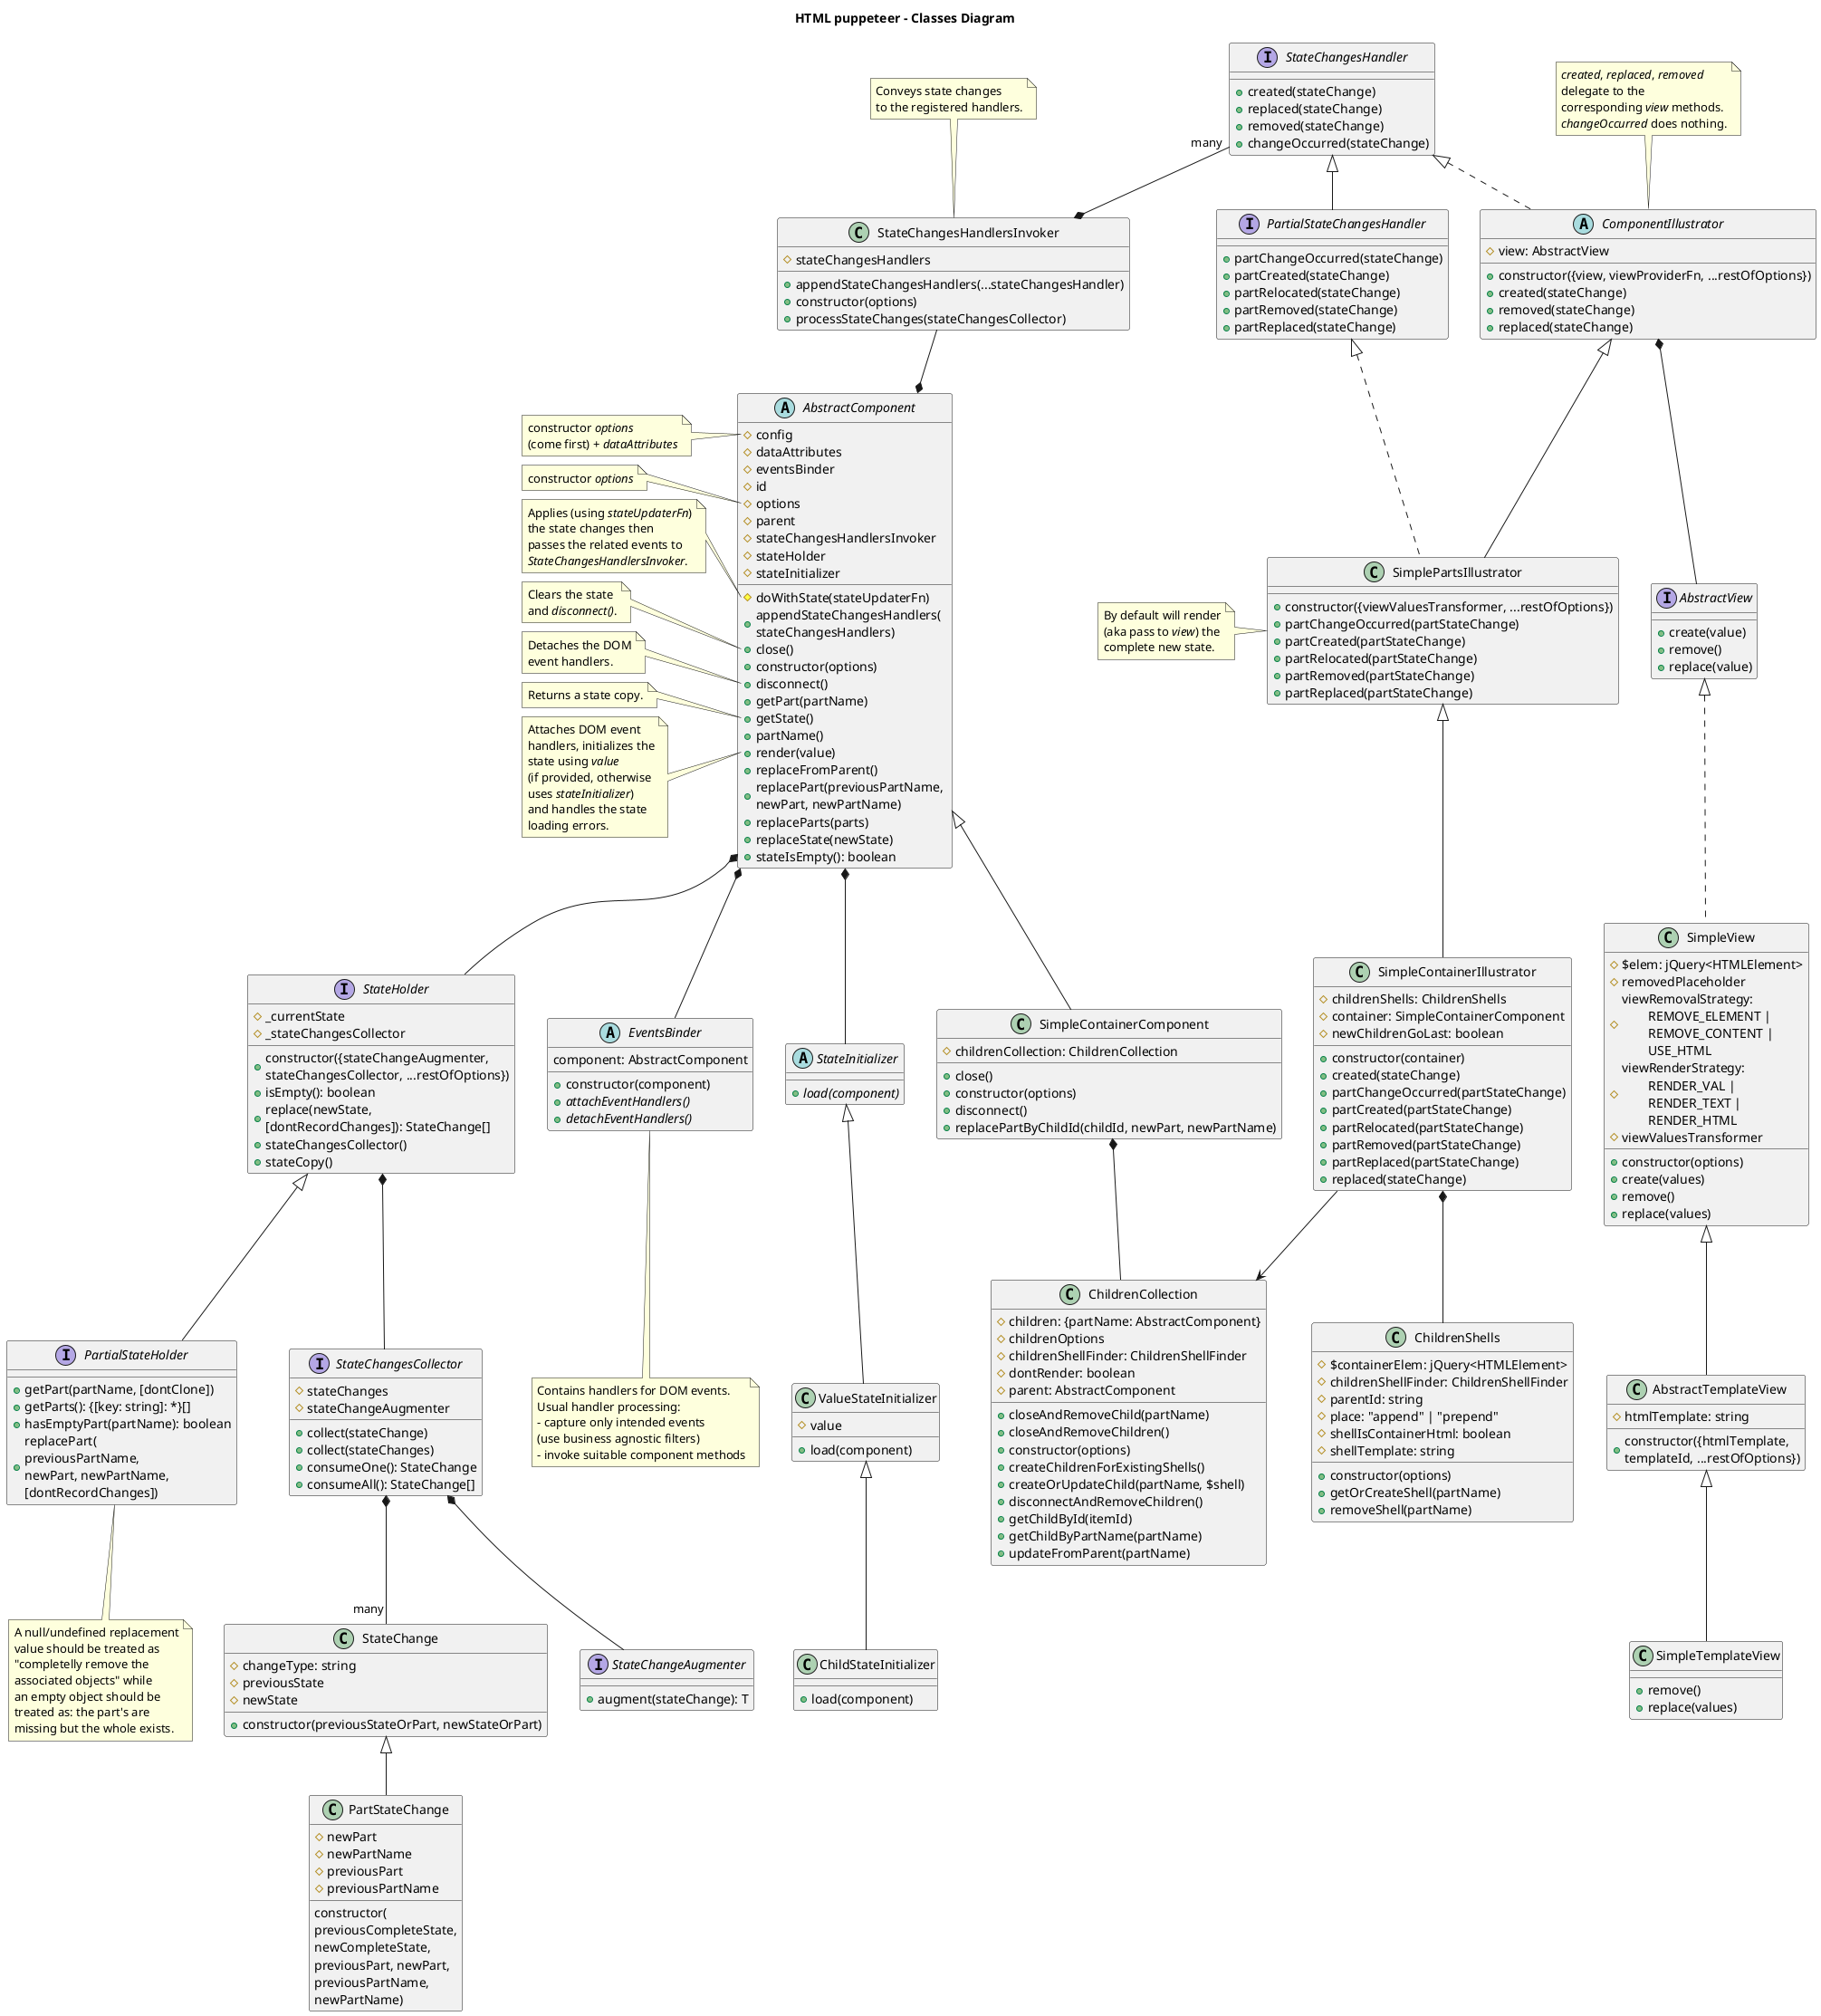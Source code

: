 @startuml

title HTML puppeteer - Classes Diagram

abstract AbstractComponent {
  #config
  #dataAttributes
  #eventsBinder
  #id
  #options
  #parent
  #stateChangesHandlersInvoker
  #stateHolder
  #stateInitializer
  #doWithState(stateUpdaterFn)
  +appendStateChangesHandlers(\nstateChangesHandlers)
  +close()
  +constructor(options)
  +disconnect()
  +getPart(partName)
  +getState()
  +partName()
  +render(value)
  +replaceFromParent()
  +replacePart(previousPartName, \nnewPart, newPartName)
  +replaceParts(parts)
  +replaceState(newState)
  +stateIsEmpty(): boolean
}

/'note top of AbstractComponent
  Contains methods
  usually doing these:

  - receive a (DOM) event
  - analyze the event
  - change the state using
  <i>doWithState(fn(stateHolder))</i>
end note'/

/'  State changing methods
  might use <i>syncState()</i>.
end note'/

/'note left of AbstractComponent::constructor
<i>config</i> parameter is used
to set/initialize any field.

If too complex <i>config</i> could
actually be a <i>configurer</i> class.

An important <i>config</i> attribute
is the component's DOM element
which usually will already exist.
end note'/

/'note left of AbstractComponent::domElement
Is the component's DOM element
which for parent/root components
will usually already exist.
Part owner components on the
other hand should be able to
create and identify it by only
using the state; e.g. dom
element's id could be <i>partName</i>.
end note'/

note left of AbstractComponent::config
constructor <i>options</i>
(come first) + <i>dataAttributes</i>
end note

note left of AbstractComponent::options
constructor <i>options</i>
end note

note left of AbstractComponent::doWithState
Applies (using <i>stateUpdaterFn</i>)
the state changes then
passes the related events to
<i>StateChangesHandlersInvoker</i>.
end note

note left of AbstractComponent::"close()"
Clears the state
and <i>disconnect()</i>.
end note

note left of AbstractComponent::"disconnect()"
Detaches the DOM
event handlers.
end note

/'note left of AbstractComponent::syncState
Synchronizes state with
its visual representation.
end note'/

note left of AbstractComponent::getState
Returns a state copy.
end note

note left of AbstractComponent::"render(value)"
Attaches DOM event
handlers, initializes the
state using <i>value</i>
(if provided, otherwise
uses <i>stateInitializer</i>)
and handles the state
loading errors.
end note

/'abstract AbstractContainerComponent extends AbstractComponent {
  +create(partName, partValue)
  +remove(partName)
  +replace(partName, partValue)
  +move(partName, toPartName)
}'/

class SimpleContainerIllustrator extends SimplePartsIllustrator {
#childrenShells: ChildrenShells
#container: SimpleContainerComponent
#newChildrenGoLast: boolean
+constructor(container)
+created(stateChange)
+partChangeOccurred(partStateChange)
+partCreated(partStateChange)
+partRelocated(partStateChange)
+partRemoved(partStateChange)
+partReplaced(partStateChange)
+replaced(stateChange)
}

class ChildrenShells {
#$containerElem: jQuery<HTMLElement>
#childrenShellFinder: ChildrenShellFinder
#parentId: string
#place: "append" | "prepend"
#shellIsContainerHtml: boolean
#shellTemplate: string
+constructor(options)
+getOrCreateShell(partName)
+removeShell(partName)
}

class ChildrenCollection {
#children: {partName: AbstractComponent}
#childrenOptions
#childrenShellFinder: ChildrenShellFinder
#dontRender: boolean
#parent: AbstractComponent
+closeAndRemoveChild(partName)
+closeAndRemoveChildren()
+constructor(options)
+createChildrenForExistingShells()
+createOrUpdateChild(partName, $shell)
+disconnectAndRemoveChildren()
+getChildById(itemId)
+getChildByPartName(partName)
+updateFromParent(partName)
}

SimpleContainerIllustrator -down-> ChildrenCollection
SimpleContainerIllustrator *-down- ChildrenShells

abstract EventsBinder {
  component: AbstractComponent
  +constructor(component)
  {abstract}+attachEventHandlers()
  {abstract}+detachEventHandlers()
}

note bottom of EventsBinder
  Contains handlers for DOM events.
  Usual handler processing:
  - capture only intended events
  (use business agnostic filters)
  - invoke suitable component methods
end note

abstract StateInitializer {
{abstract}+load(component)
}

/'note bottom of StateInitializer
sets component's state
(from e.g. a repository)
end note'/

class ValueStateInitializer extends StateInitializer {
#value
+load(component)
}

class ChildStateInitializer extends ValueStateInitializer {
+load(component)
}

class StateChange {
#changeType: string
#previousState
#newState
+constructor(previousStateOrPart, newStateOrPart)
}

class PartStateChange extends StateChange {
#newPart
#newPartName
#previousPart
#previousPartName
constructor(\npreviousCompleteState,\nnewCompleteState,\npreviousPart, newPart,\npreviousPartName,\nnewPartName)
}

'interface StateChangeAugmenter<T extends StateChange> {
interface StateChangeAugmenter {
+augment(stateChange): T
}

interface StateChangesCollector {
#stateChanges
#stateChangeAugmenter
+collect(stateChange)
+collect(stateChanges)
+consumeOne(): StateChange
+consumeAll(): StateChange[]
}

interface StateHolder {
#_currentState
#_stateChangesCollector
/'
#_collectStateChanges(\nstateChanges): StateChange[]
#_currentStateEquals(\nanotherState): boolean
#_replaceImpl(newState): previousState
#_stateChangesOf(previousState,\nnewState): StateChange[]
'/
+constructor({stateChangeAugmenter,\nstateChangesCollector, ...restOfOptions})
+isEmpty(): boolean
+replace(newState,\n[dontRecordChanges]): StateChange[]
+stateChangesCollector()
+stateCopy()
}

/'note left of StateHolder::replace
Besides replacing the
state it'll also record
the changes using
<i>stateChangesCollector</i>.
end note'/

interface PartialStateHolder extends StateHolder {
+getPart(partName, [dontClone])
+getParts(): {[key: string]: *}[]
+hasEmptyPart(partName): boolean
+replacePart(\npreviousPartName, \nnewPart, newPartName, \n[dontRecordChanges])
}

' note left of PartialStateHolder::replacePart
note bottom of PartialStateHolder
A null/undefined replacement
value should be treated as
"completelly remove the
associated objects" while
an empty object should be
treated as: the part's are
missing but the whole exists.
end note

class SimpleContainerComponent extends AbstractComponent {
#childrenCollection: ChildrenCollection
+close()
+constructor(options)
+disconnect()
+replacePartByChildId(childId, newPart, newPartName)
}

SimpleContainerComponent *-down- ChildrenCollection

/'interface ErrorsHandler {
+accept(error)
}'/

interface AbstractView {
+create(value)
+remove()
+replace(value)
}

/'note right of AbstractView::create
Creates the DOM
element to contain
the <i>value</i> to display.
If <i>value</i> is not empty
calls <i>replace(value)</i>
to show them.
end note'/

/'note left of AbstractView::replace
Replaces the previous
displayed value with
the new ones.
end note'/

/'note right of AbstractView::remove
Removes the view's
DOM element.
end note'/

class SimpleView implements AbstractView {
#$elem: jQuery<HTMLElement>
#removedPlaceholder
#viewRemovalStrategy: \n\tREMOVE_ELEMENT |\n\tREMOVE_CONTENT |\n\tUSE_HTML
#viewRenderStrategy: \n\tRENDER_VAL |\n\tRENDER_TEXT |\n\tRENDER_HTML
#viewValuesTransformer
+constructor(options)
+create(values)
+remove()
+replace(values)
}

class AbstractTemplateView extends SimpleView {
#htmlTemplate: string
+constructor({htmlTemplate,\ntemplateId, ...restOfOptions})
}

class SimpleTemplateView extends AbstractTemplateView {
+remove()
+replace(values)
}

class StateChangesHandlersInvoker {
#stateChangesHandlers
+appendStateChangesHandlers(...stateChangesHandler)
+constructor(options)
+processStateChanges(stateChangesCollector)
}

/'note left of StateChangesHandlersInvoker::handlerMappingRules
Defaults to:
- map state initialization
(aka creation) to
<i>created(stateChange)</i>
- map state modification
to <i>replaced(stateChange)</i>
- map state part (aka section)
modification to
<i>partReplaced(stateChange)</i>
- map state part removal to
<i>partRemoved(stateChange)</i>
end note'/

' note left of StateChangesHandlersInvoker::processStateChanges
note top of StateChangesHandlersInvoker
Conveys state changes
to the registered handlers.
end note

interface StateChangesHandler {
+created(stateChange)
+replaced(stateChange)
+removed(stateChange)
+changeOccurred(stateChange)
}

interface PartialStateChangesHandler extends StateChangesHandler {
+partChangeOccurred(stateChange)
+partCreated(stateChange)
+partRelocated(stateChange)
+partRemoved(stateChange)
+partReplaced(stateChange)
}

abstract ComponentIllustrator implements StateChangesHandler {
#view: AbstractView
+constructor({view, viewProviderFn, ...restOfOptions})
+created(stateChange)
+removed(stateChange)
+replaced(stateChange)
}

note top of ComponentIllustrator
<i>created</i>, <i>replaced</i>, <i>removed</i>
delegate to the
corresponding <i>view</i> methods.
<i>changeOccurred</i> does nothing.
end note

class SimplePartsIllustrator extends ComponentIllustrator implements PartialStateChangesHandler {
+constructor({viewValuesTransformer, ...restOfOptions})
+partChangeOccurred(partStateChange)
+partCreated(partStateChange)
+partRelocated(partStateChange)
+partRemoved(partStateChange)
+partReplaced(partStateChange)
}

note left of SimplePartsIllustrator
By default will render
(aka pass to <i>view</i>) the
complete new state.
end note

/'abstract PartsAllocator implements PartialStateChangesHandler {
parts: Map<partName, AbstractComponent>
stateSynchronizer
#createNewOwners(stateChange)
#removeMissingOwners(stateChange)
#{abstract}createOwner(partName, part)
}

note top of PartsAllocator
Contains methods usually doing these:
- analyze the state changes
- manage the state parts owners
end note

note left of PartsAllocator::createNewOwners
- iterates the state parts
- creates new part owning components
- calls <i>newOwner.render(part)</i>
end note

note left of PartsAllocator::removeMissingOwners
- iterates the state parts
- closes then removes
  the <i>parts</i> no longer
  found in iterator
end note

class StateSynchronizer {
  #stateHolder
  #domValuesReader
  #partOwners: Map<partName, AbstractComponent>
  +syncState()
  +viewUpdated(view)
  +partOwnersUpdated(partOwners)
  #syncStateWithView()
  #syncStateWithPartOwners()
}

note left of StateSynchronizer::syncState
Updates (silently) the
state using view's value
and part owners state.
end note

note left of StateSynchronizer::syncStateWithPartOwners
It'll call <i>syncState()</i> on
part owners components
before reading their state.
end note'/

/'abstract DomValuesReader {
  view: AbstractView
  {abstract}+extractDomValues()
}'/

AbstractComponent *-down- EventsBinder
AbstractComponent *-down- StateHolder
AbstractComponent *-down- StateInitializer
'AbstractComponent *-down- DomValuesReader
'AbstractComponent *-down- ErrorsHandler
AbstractComponent *-up- StateChangesHandlersInvoker
StateChangesHandlersInvoker *-up- "many" StateChangesHandler
ComponentIllustrator *-- AbstractView
StateHolder *-- StateChangesCollector
StateChangesCollector *-- "many" StateChange
StateChangesCollector *-- StateChangeAugmenter

@enduml
